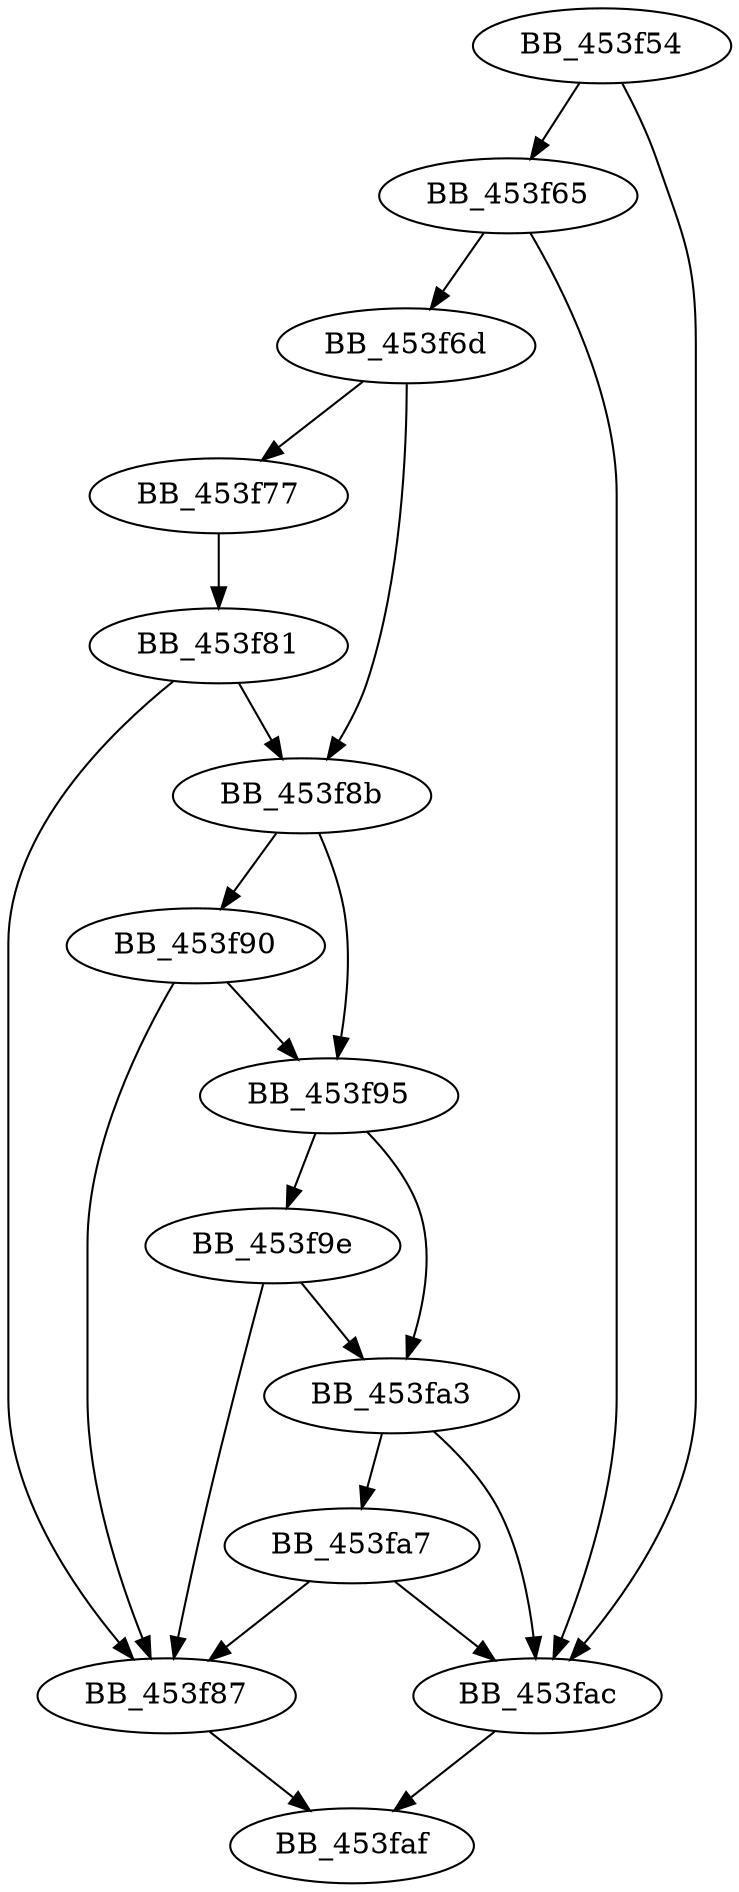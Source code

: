 DiGraph sub_453F54{
BB_453f54->BB_453f65
BB_453f54->BB_453fac
BB_453f65->BB_453f6d
BB_453f65->BB_453fac
BB_453f6d->BB_453f77
BB_453f6d->BB_453f8b
BB_453f77->BB_453f81
BB_453f81->BB_453f87
BB_453f81->BB_453f8b
BB_453f87->BB_453faf
BB_453f8b->BB_453f90
BB_453f8b->BB_453f95
BB_453f90->BB_453f87
BB_453f90->BB_453f95
BB_453f95->BB_453f9e
BB_453f95->BB_453fa3
BB_453f9e->BB_453f87
BB_453f9e->BB_453fa3
BB_453fa3->BB_453fa7
BB_453fa3->BB_453fac
BB_453fa7->BB_453f87
BB_453fa7->BB_453fac
BB_453fac->BB_453faf
}
